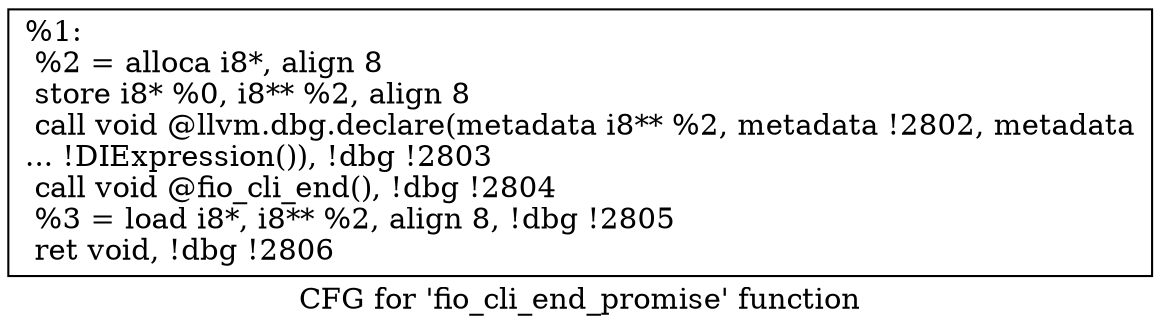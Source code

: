digraph "CFG for 'fio_cli_end_promise' function" {
	label="CFG for 'fio_cli_end_promise' function";

	Node0x556851899f30 [shape=record,label="{%1:\l  %2 = alloca i8*, align 8\l  store i8* %0, i8** %2, align 8\l  call void @llvm.dbg.declare(metadata i8** %2, metadata !2802, metadata\l... !DIExpression()), !dbg !2803\l  call void @fio_cli_end(), !dbg !2804\l  %3 = load i8*, i8** %2, align 8, !dbg !2805\l  ret void, !dbg !2806\l}"];
}
